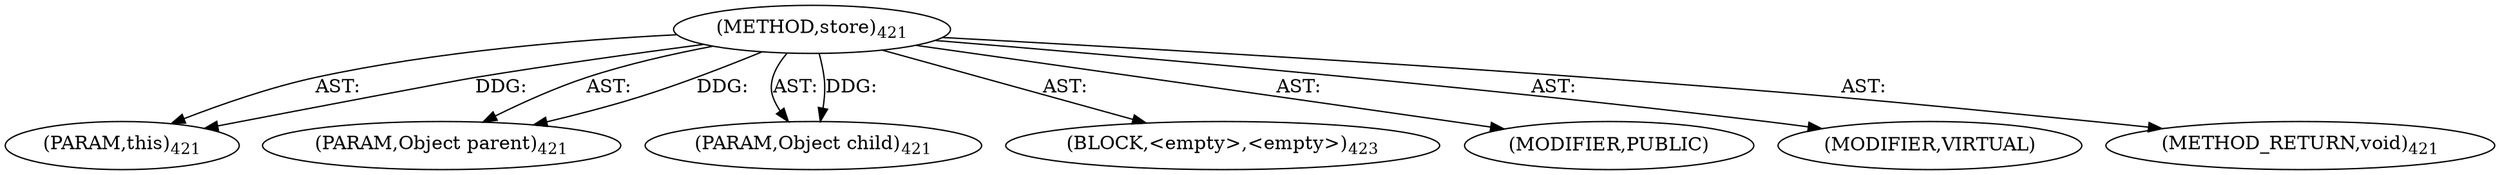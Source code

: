 digraph "store" {  
"111669149783" [label = <(METHOD,store)<SUB>421</SUB>> ]
"115964117226" [label = <(PARAM,this)<SUB>421</SUB>> ]
"115964117227" [label = <(PARAM,Object parent)<SUB>421</SUB>> ]
"115964117228" [label = <(PARAM,Object child)<SUB>421</SUB>> ]
"25769804037" [label = <(BLOCK,&lt;empty&gt;,&lt;empty&gt;)<SUB>423</SUB>> ]
"133143986376" [label = <(MODIFIER,PUBLIC)> ]
"133143986377" [label = <(MODIFIER,VIRTUAL)> ]
"128849018967" [label = <(METHOD_RETURN,void)<SUB>421</SUB>> ]
  "111669149783" -> "115964117226"  [ label = "AST: "] 
  "111669149783" -> "115964117227"  [ label = "AST: "] 
  "111669149783" -> "115964117228"  [ label = "AST: "] 
  "111669149783" -> "25769804037"  [ label = "AST: "] 
  "111669149783" -> "133143986376"  [ label = "AST: "] 
  "111669149783" -> "133143986377"  [ label = "AST: "] 
  "111669149783" -> "128849018967"  [ label = "AST: "] 
  "111669149783" -> "115964117226"  [ label = "DDG: "] 
  "111669149783" -> "115964117227"  [ label = "DDG: "] 
  "111669149783" -> "115964117228"  [ label = "DDG: "] 
}
